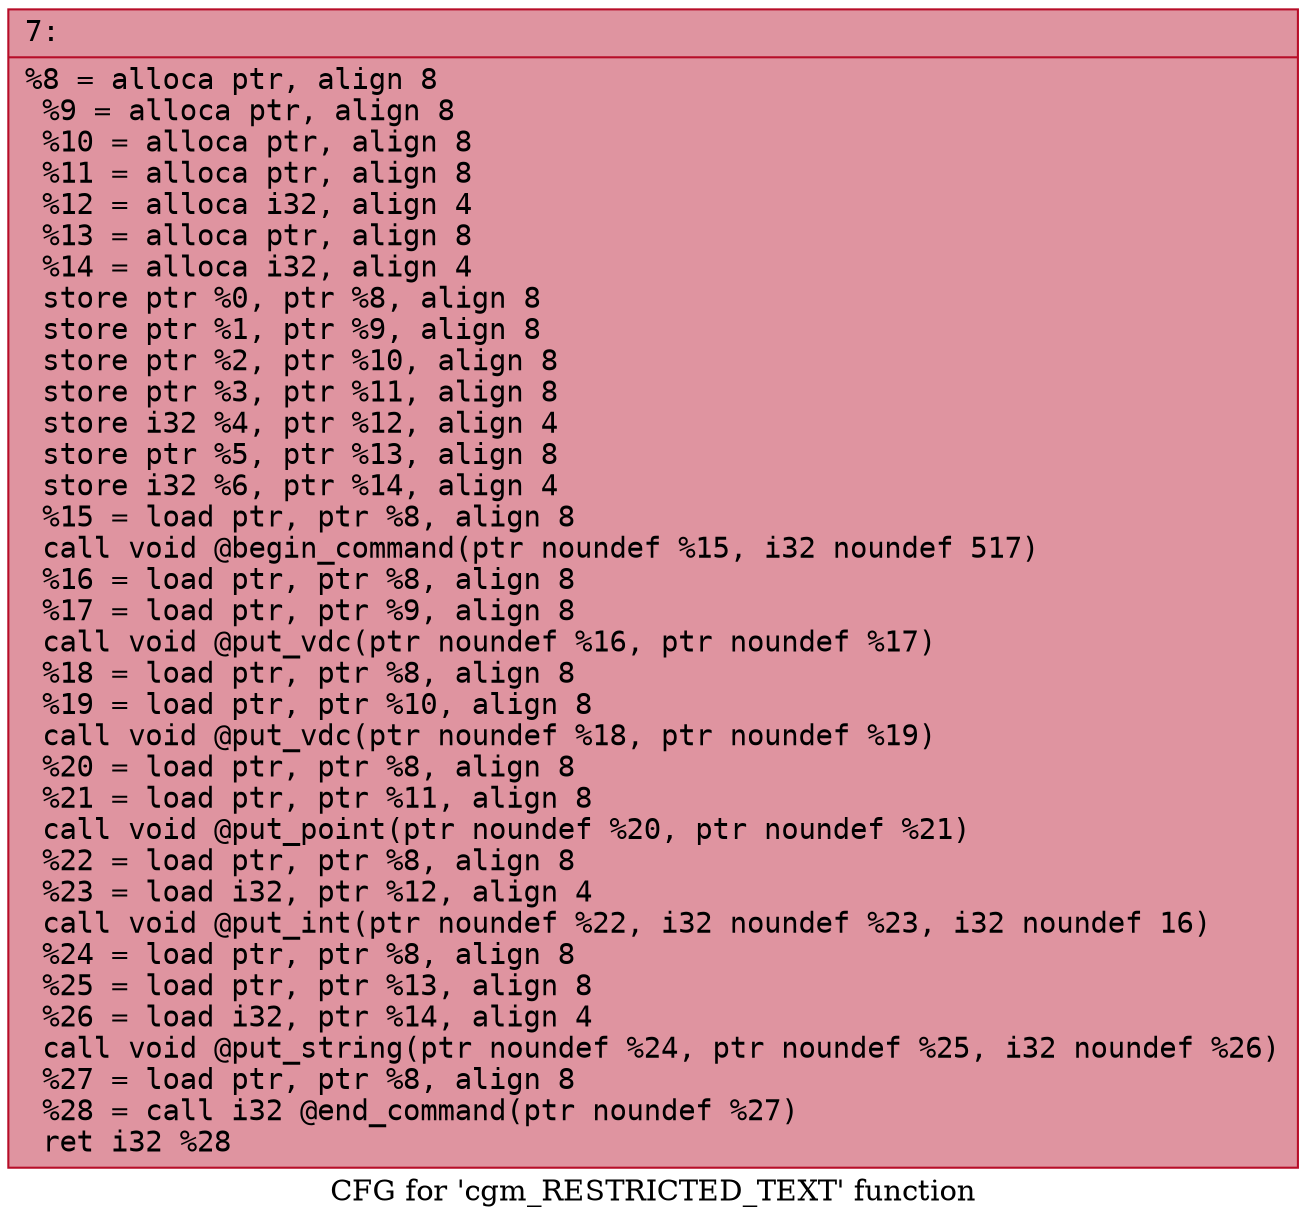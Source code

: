 digraph "CFG for 'cgm_RESTRICTED_TEXT' function" {
	label="CFG for 'cgm_RESTRICTED_TEXT' function";

	Node0x6000024c7bb0 [shape=record,color="#b70d28ff", style=filled, fillcolor="#b70d2870" fontname="Courier",label="{7:\l|  %8 = alloca ptr, align 8\l  %9 = alloca ptr, align 8\l  %10 = alloca ptr, align 8\l  %11 = alloca ptr, align 8\l  %12 = alloca i32, align 4\l  %13 = alloca ptr, align 8\l  %14 = alloca i32, align 4\l  store ptr %0, ptr %8, align 8\l  store ptr %1, ptr %9, align 8\l  store ptr %2, ptr %10, align 8\l  store ptr %3, ptr %11, align 8\l  store i32 %4, ptr %12, align 4\l  store ptr %5, ptr %13, align 8\l  store i32 %6, ptr %14, align 4\l  %15 = load ptr, ptr %8, align 8\l  call void @begin_command(ptr noundef %15, i32 noundef 517)\l  %16 = load ptr, ptr %8, align 8\l  %17 = load ptr, ptr %9, align 8\l  call void @put_vdc(ptr noundef %16, ptr noundef %17)\l  %18 = load ptr, ptr %8, align 8\l  %19 = load ptr, ptr %10, align 8\l  call void @put_vdc(ptr noundef %18, ptr noundef %19)\l  %20 = load ptr, ptr %8, align 8\l  %21 = load ptr, ptr %11, align 8\l  call void @put_point(ptr noundef %20, ptr noundef %21)\l  %22 = load ptr, ptr %8, align 8\l  %23 = load i32, ptr %12, align 4\l  call void @put_int(ptr noundef %22, i32 noundef %23, i32 noundef 16)\l  %24 = load ptr, ptr %8, align 8\l  %25 = load ptr, ptr %13, align 8\l  %26 = load i32, ptr %14, align 4\l  call void @put_string(ptr noundef %24, ptr noundef %25, i32 noundef %26)\l  %27 = load ptr, ptr %8, align 8\l  %28 = call i32 @end_command(ptr noundef %27)\l  ret i32 %28\l}"];
}
